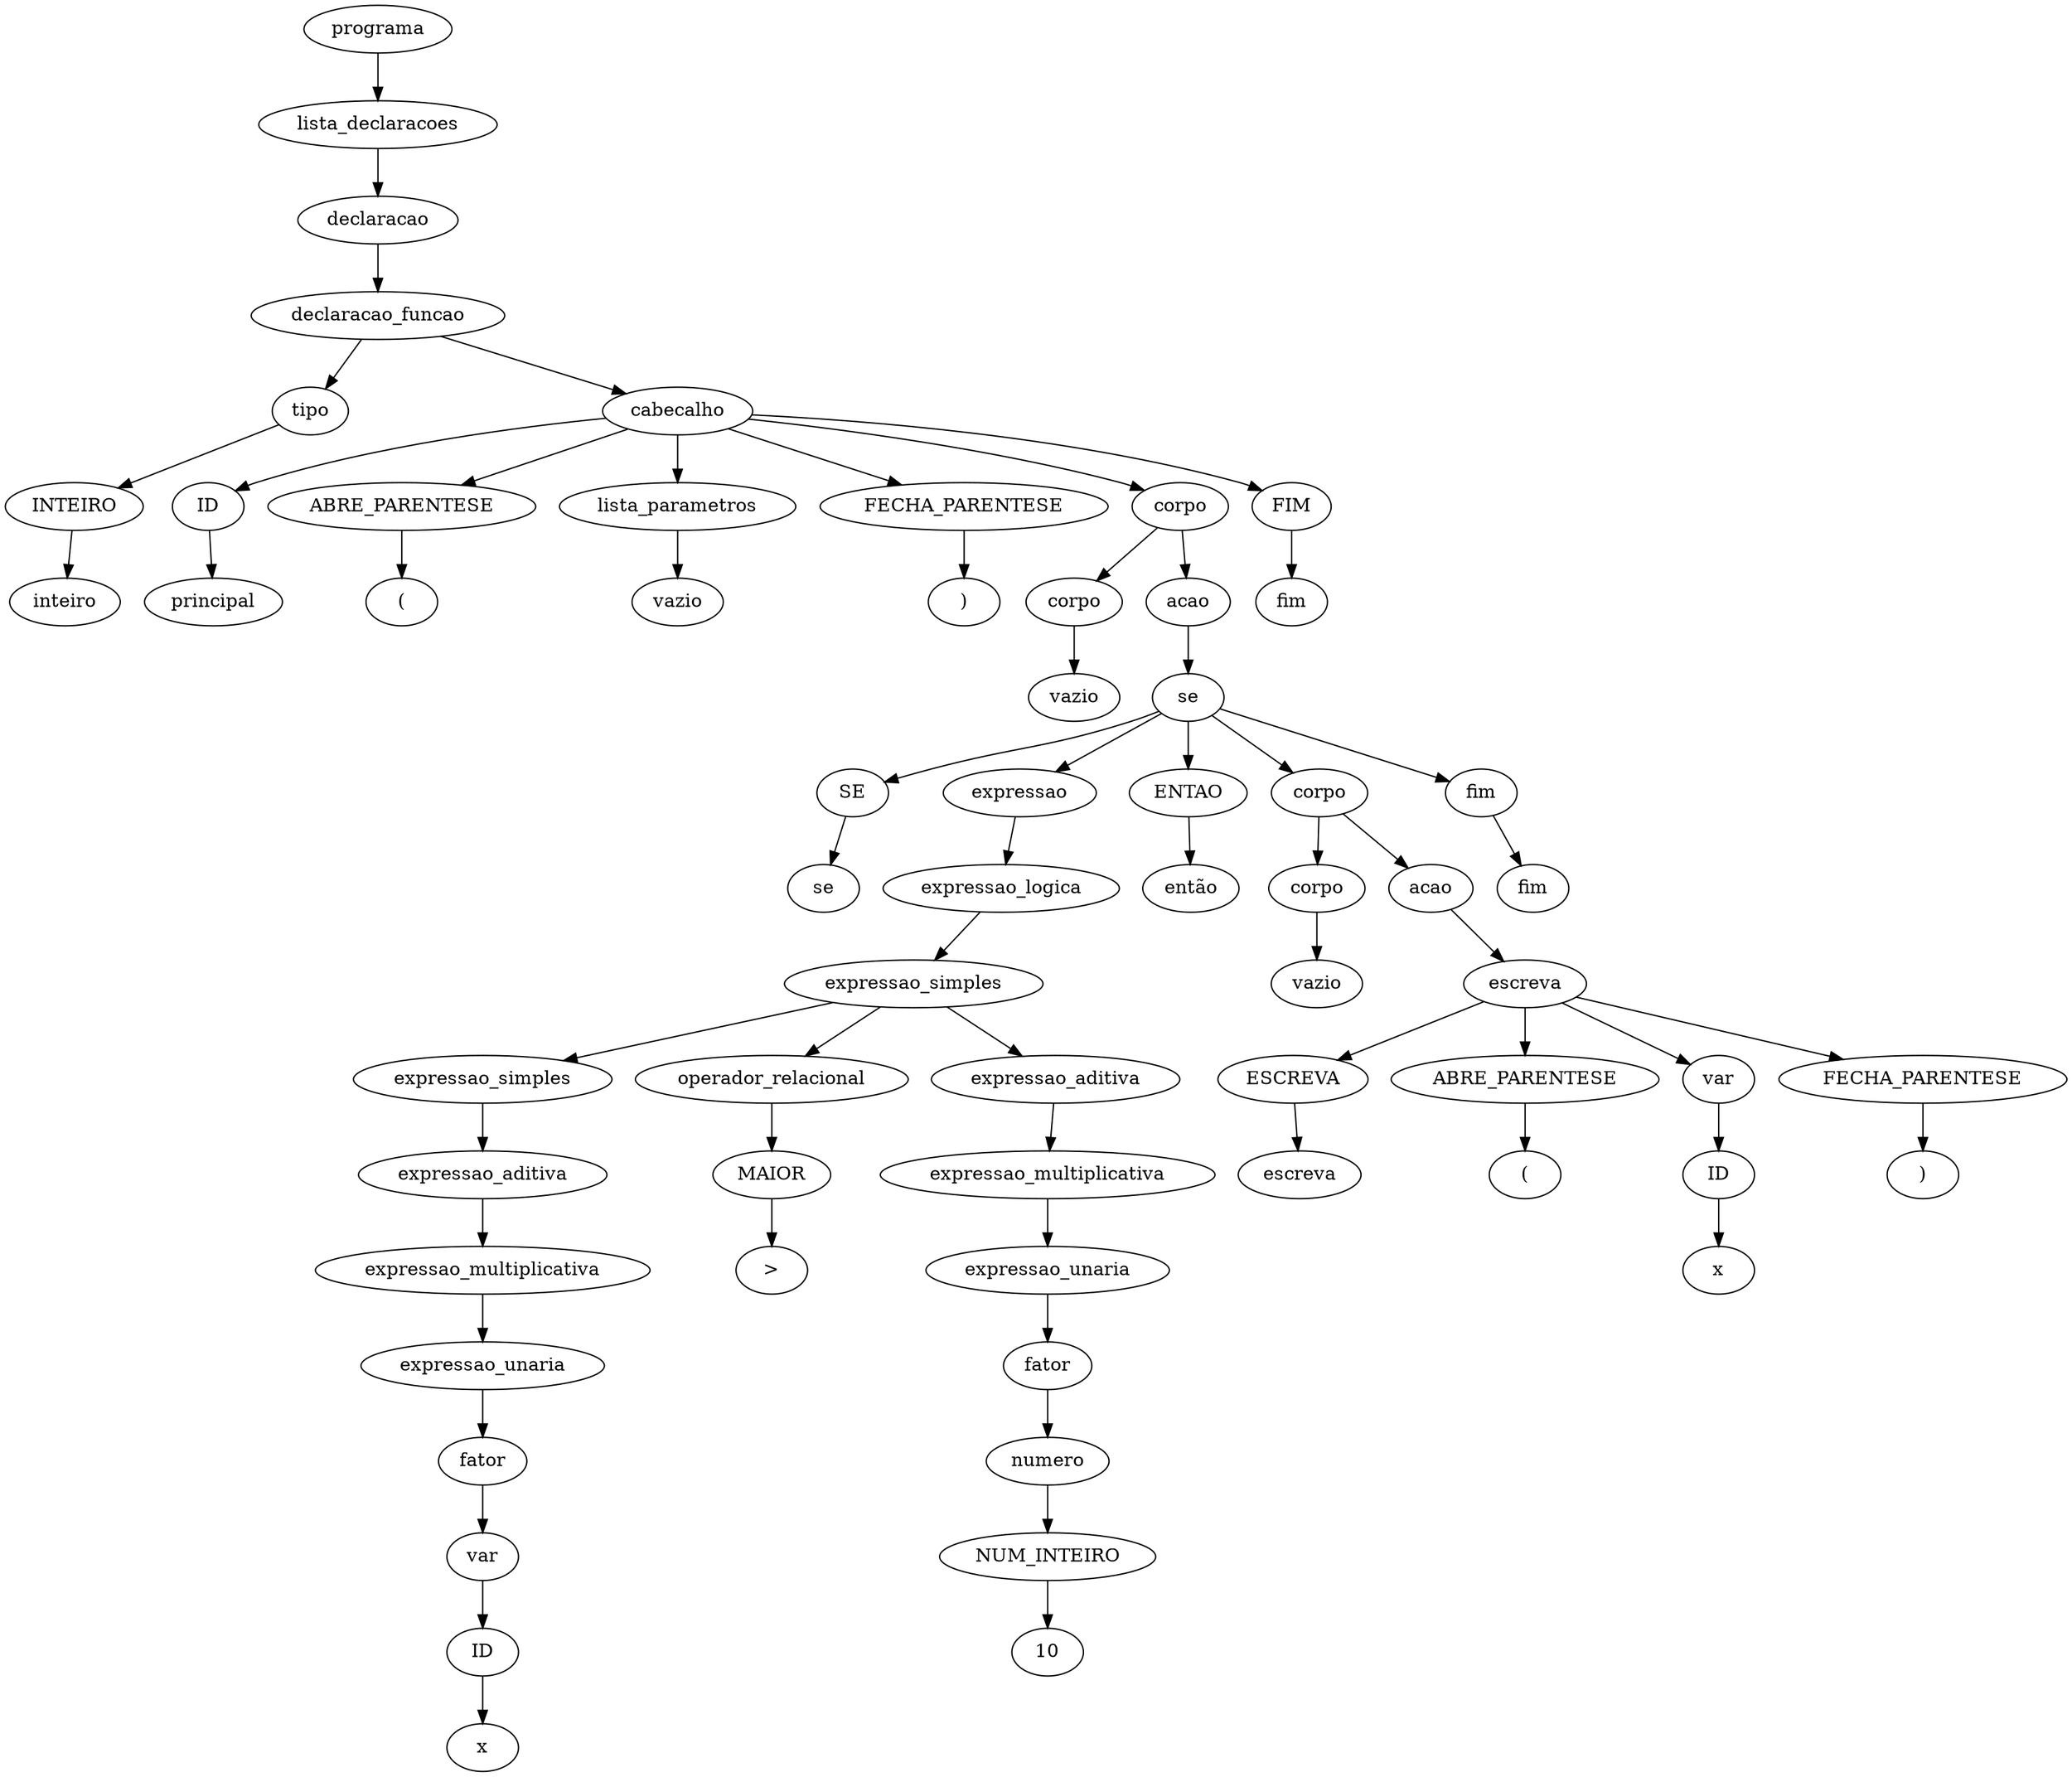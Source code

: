 digraph tree {
    "0x7faa0476a7f0" [label="programa"];
    "0x7faa04675910" [label="lista_declaracoes"];
    "0x7faa047a6610" [label="declaracao"];
    "0x7faa047a65b0" [label="declaracao_funcao"];
    "0x7faa0488c8e0" [label="tipo"];
    "0x7faa04675a00" [label="INTEIRO"];
    "0x7faa046759a0" [label="inteiro"];
    "0x7faa04675ac0" [label="cabecalho"];
    "0x7faa045b6670" [label="ID"];
    "0x7faa045b66a0" [label="principal"];
    "0x7faa045b63a0" [label="ABRE_PARENTESE"];
    "0x7faa045b6160" [label="("];
    "0x7faa04675c10" [label="lista_parametros"];
    "0x7faa047789a0" [label="vazio"];
    "0x7faa045b6190" [label="FECHA_PARENTESE"];
    "0x7faa045b6490" [label=")"];
    "0x7faa04675e20" [label="corpo"];
    "0x7faa04675a90" [label="corpo"];
    "0x7faa046759d0" [label="vazio"];
    "0x7faa04675af0" [label="acao"];
    "0x7faa045b61c0" [label="se"];
    "0x7faa045b61f0" [label="SE"];
    "0x7faa045b65e0" [label="se"];
    "0x7faa04675f10" [label="expressao"];
    "0x7faa04675df0" [label="expressao_logica"];
    "0x7faa045b6040" [label="expressao_simples"];
    "0x7faa04675d30" [label="expressao_simples"];
    "0x7faa04675c40" [label="expressao_aditiva"];
    "0x7faa04675d90" [label="expressao_multiplicativa"];
    "0x7faa04675a60" [label="expressao_unaria"];
    "0x7faa04675a30" [label="fator"];
    "0x7faa04675bb0" [label="var"];
    "0x7faa04675b20" [label="ID"];
    "0x7faa04675d60" [label="x"];
    "0x7faa04675dc0" [label="operador_relacional"];
    "0x7faa04675e50" [label="MAIOR"];
    "0x7faa04675f40" [label=">"];
    "0x7faa04675ee0" [label="expressao_aditiva"];
    "0x7faa045b60a0" [label="expressao_multiplicativa"];
    "0x7faa04675f70" [label="expressao_unaria"];
    "0x7faa04675eb0" [label="fator"];
    "0x7faa04675d00" [label="numero"];
    "0x7faa04675cd0" [label="NUM_INTEIRO"];
    "0x7faa045b6070" [label="10"];
    "0x7faa045b6610" [label="ENTAO"];
    "0x7faa045b6340" [label="então"];
    "0x7faa045b6400" [label="corpo"];
    "0x7faa045b6220" [label="corpo"];
    "0x7faa045b6130" [label="vazio"];
    "0x7faa045b64c0" [label="acao"];
    "0x7faa045b62e0" [label="escreva"];
    "0x7faa045b6310" [label="ESCREVA"];
    "0x7faa045b64f0" [label="escreva"];
    "0x7faa045b6520" [label="ABRE_PARENTESE"];
    "0x7faa045b6550" [label="("];
    "0x7faa045b6100" [label="var"];
    "0x7faa045b60d0" [label="ID"];
    "0x7faa045b63d0" [label="x"];
    "0x7faa045b6580" [label="FECHA_PARENTESE"];
    "0x7faa045b65b0" [label=")"];
    "0x7faa045b6370" [label="fim"];
    "0x7faa045b6640" [label="fim"];
    "0x7faa045b6430" [label="FIM"];
    "0x7faa045b66d0" [label="fim"];
    "0x7faa0476a7f0" -> "0x7faa04675910";
    "0x7faa04675910" -> "0x7faa047a6610";
    "0x7faa047a6610" -> "0x7faa047a65b0";
    "0x7faa047a65b0" -> "0x7faa0488c8e0";
    "0x7faa047a65b0" -> "0x7faa04675ac0";
    "0x7faa0488c8e0" -> "0x7faa04675a00";
    "0x7faa04675a00" -> "0x7faa046759a0";
    "0x7faa04675ac0" -> "0x7faa045b6670";
    "0x7faa04675ac0" -> "0x7faa045b63a0";
    "0x7faa04675ac0" -> "0x7faa04675c10";
    "0x7faa04675ac0" -> "0x7faa045b6190";
    "0x7faa04675ac0" -> "0x7faa04675e20";
    "0x7faa04675ac0" -> "0x7faa045b6430";
    "0x7faa045b6670" -> "0x7faa045b66a0";
    "0x7faa045b63a0" -> "0x7faa045b6160";
    "0x7faa04675c10" -> "0x7faa047789a0";
    "0x7faa045b6190" -> "0x7faa045b6490";
    "0x7faa04675e20" -> "0x7faa04675a90";
    "0x7faa04675e20" -> "0x7faa04675af0";
    "0x7faa04675a90" -> "0x7faa046759d0";
    "0x7faa04675af0" -> "0x7faa045b61c0";
    "0x7faa045b61c0" -> "0x7faa045b61f0";
    "0x7faa045b61c0" -> "0x7faa04675f10";
    "0x7faa045b61c0" -> "0x7faa045b6610";
    "0x7faa045b61c0" -> "0x7faa045b6400";
    "0x7faa045b61c0" -> "0x7faa045b6370";
    "0x7faa045b61f0" -> "0x7faa045b65e0";
    "0x7faa04675f10" -> "0x7faa04675df0";
    "0x7faa04675df0" -> "0x7faa045b6040";
    "0x7faa045b6040" -> "0x7faa04675d30";
    "0x7faa045b6040" -> "0x7faa04675dc0";
    "0x7faa045b6040" -> "0x7faa04675ee0";
    "0x7faa04675d30" -> "0x7faa04675c40";
    "0x7faa04675c40" -> "0x7faa04675d90";
    "0x7faa04675d90" -> "0x7faa04675a60";
    "0x7faa04675a60" -> "0x7faa04675a30";
    "0x7faa04675a30" -> "0x7faa04675bb0";
    "0x7faa04675bb0" -> "0x7faa04675b20";
    "0x7faa04675b20" -> "0x7faa04675d60";
    "0x7faa04675dc0" -> "0x7faa04675e50";
    "0x7faa04675e50" -> "0x7faa04675f40";
    "0x7faa04675ee0" -> "0x7faa045b60a0";
    "0x7faa045b60a0" -> "0x7faa04675f70";
    "0x7faa04675f70" -> "0x7faa04675eb0";
    "0x7faa04675eb0" -> "0x7faa04675d00";
    "0x7faa04675d00" -> "0x7faa04675cd0";
    "0x7faa04675cd0" -> "0x7faa045b6070";
    "0x7faa045b6610" -> "0x7faa045b6340";
    "0x7faa045b6400" -> "0x7faa045b6220";
    "0x7faa045b6400" -> "0x7faa045b64c0";
    "0x7faa045b6220" -> "0x7faa045b6130";
    "0x7faa045b64c0" -> "0x7faa045b62e0";
    "0x7faa045b62e0" -> "0x7faa045b6310";
    "0x7faa045b62e0" -> "0x7faa045b6520";
    "0x7faa045b62e0" -> "0x7faa045b6100";
    "0x7faa045b62e0" -> "0x7faa045b6580";
    "0x7faa045b6310" -> "0x7faa045b64f0";
    "0x7faa045b6520" -> "0x7faa045b6550";
    "0x7faa045b6100" -> "0x7faa045b60d0";
    "0x7faa045b60d0" -> "0x7faa045b63d0";
    "0x7faa045b6580" -> "0x7faa045b65b0";
    "0x7faa045b6370" -> "0x7faa045b6640";
    "0x7faa045b6430" -> "0x7faa045b66d0";
}
